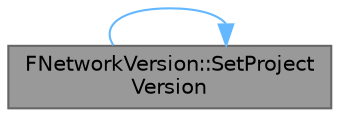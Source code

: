 digraph "FNetworkVersion::SetProjectVersion"
{
 // INTERACTIVE_SVG=YES
 // LATEX_PDF_SIZE
  bgcolor="transparent";
  edge [fontname=Helvetica,fontsize=10,labelfontname=Helvetica,labelfontsize=10];
  node [fontname=Helvetica,fontsize=10,shape=box,height=0.2,width=0.4];
  rankdir="LR";
  Node1 [id="Node000001",label="FNetworkVersion::SetProject\lVersion",height=0.2,width=0.4,color="gray40", fillcolor="grey60", style="filled", fontcolor="black",tooltip="Sets the project version used for networking."];
  Node1 -> Node1 [id="edge1_Node000001_Node000001",color="steelblue1",style="solid",tooltip=" "];
}
